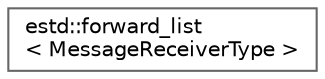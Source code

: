 digraph "Graphical Class Hierarchy"
{
 // LATEX_PDF_SIZE
  bgcolor="transparent";
  edge [fontname=Helvetica,fontsize=10,labelfontname=Helvetica,labelfontsize=10];
  node [fontname=Helvetica,fontsize=10,shape=box,height=0.2,width=0.4];
  rankdir="LR";
  Node0 [id="Node000000",label="estd::forward_list\l\< MessageReceiverType \>",height=0.2,width=0.4,color="grey40", fillcolor="white", style="filled",URL="$dd/d35/classestd_1_1forward__list.html",tooltip=" "];
}
